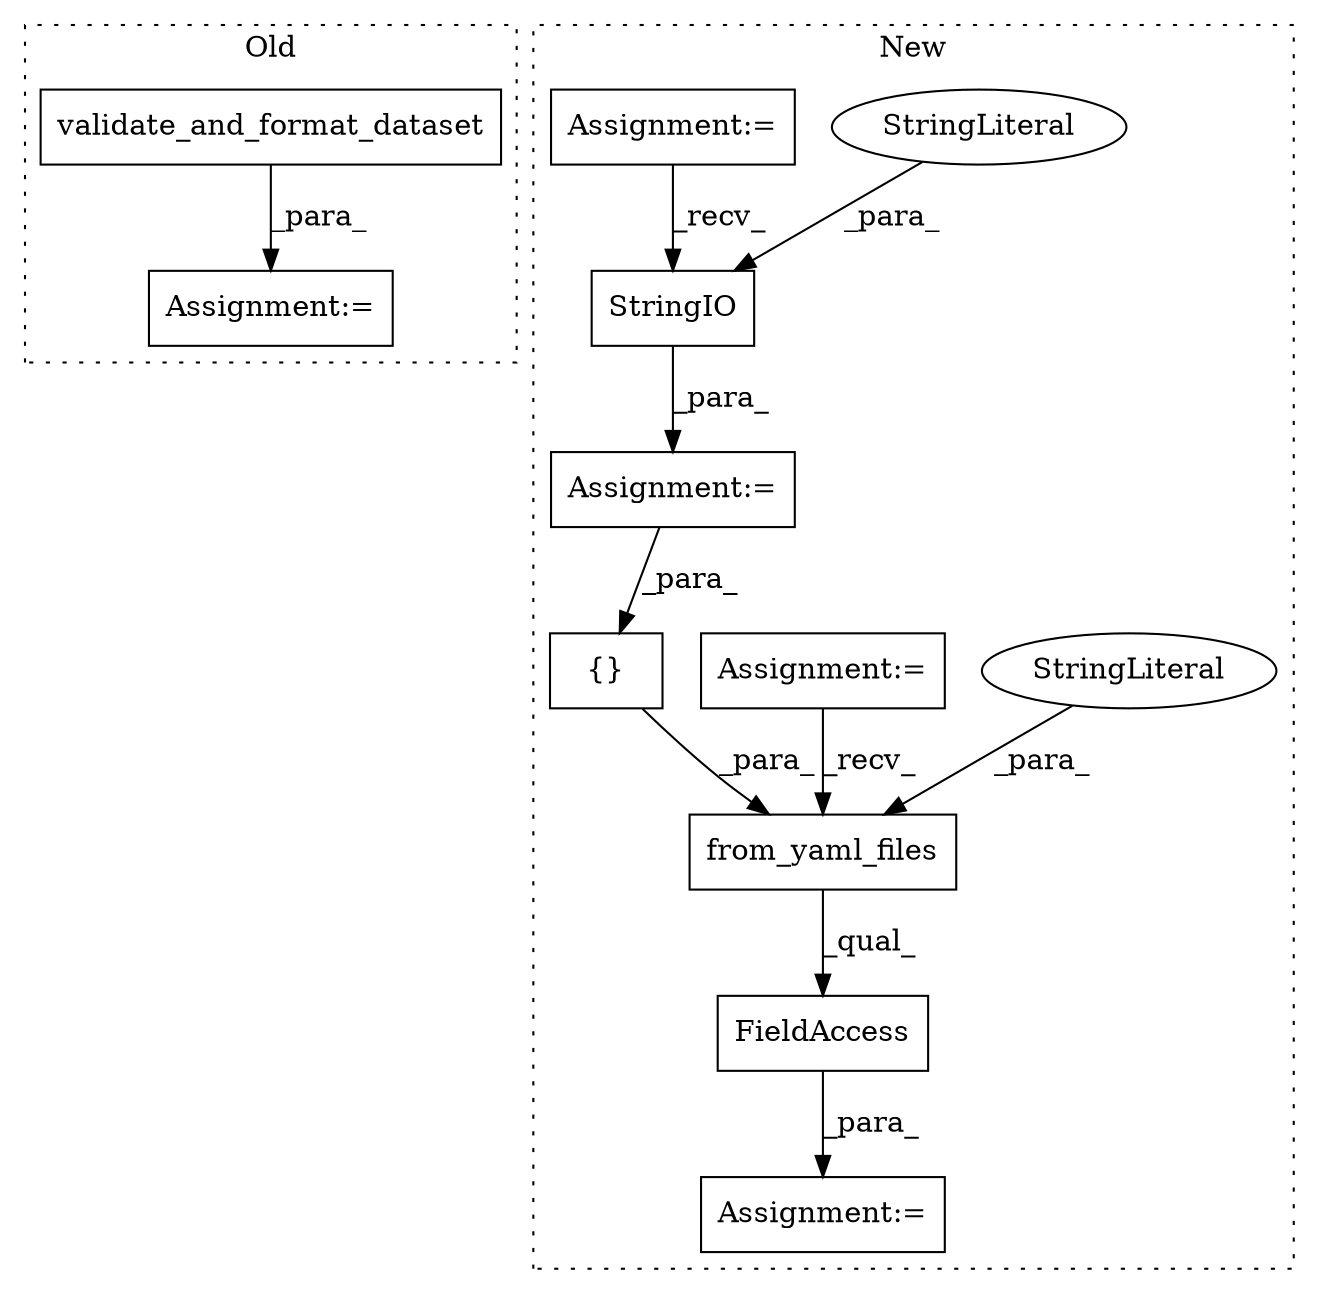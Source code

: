 digraph G {
subgraph cluster0 {
1 [label="validate_and_format_dataset" a="32" s="15711,15746" l="28,1" shape="box"];
12 [label="Assignment:=" a="7" s="15710" l="1" shape="box"];
label = "Old";
style="dotted";
}
subgraph cluster1 {
2 [label="from_yaml_files" a="32" s="15467,15513" l="16,1" shape="box"];
3 [label="{}" a="4" s="15497,15512" l="1,1" shape="box"];
4 [label="FieldAccess" a="22" s="15459" l="60" shape="box"];
5 [label="StringLiteral" a="45" s="15483" l="4" shape="ellipse"];
6 [label="Assignment:=" a="7" s="15306" l="1" shape="box"];
7 [label="Assignment:=" a="7" s="15458" l="1" shape="box"];
8 [label="Assignment:=" a="7" s="14875" l="7" shape="box"];
9 [label="StringIO" a="32" s="15310,15444" l="9,1" shape="box"];
10 [label="StringLiteral" a="45" s="15319" l="125" shape="ellipse"];
11 [label="Assignment:=" a="7" s="14833" l="2" shape="box"];
label = "New";
style="dotted";
}
1 -> 12 [label="_para_"];
2 -> 4 [label="_qual_"];
3 -> 2 [label="_para_"];
4 -> 7 [label="_para_"];
5 -> 2 [label="_para_"];
6 -> 3 [label="_para_"];
8 -> 2 [label="_recv_"];
9 -> 6 [label="_para_"];
10 -> 9 [label="_para_"];
11 -> 9 [label="_recv_"];
}